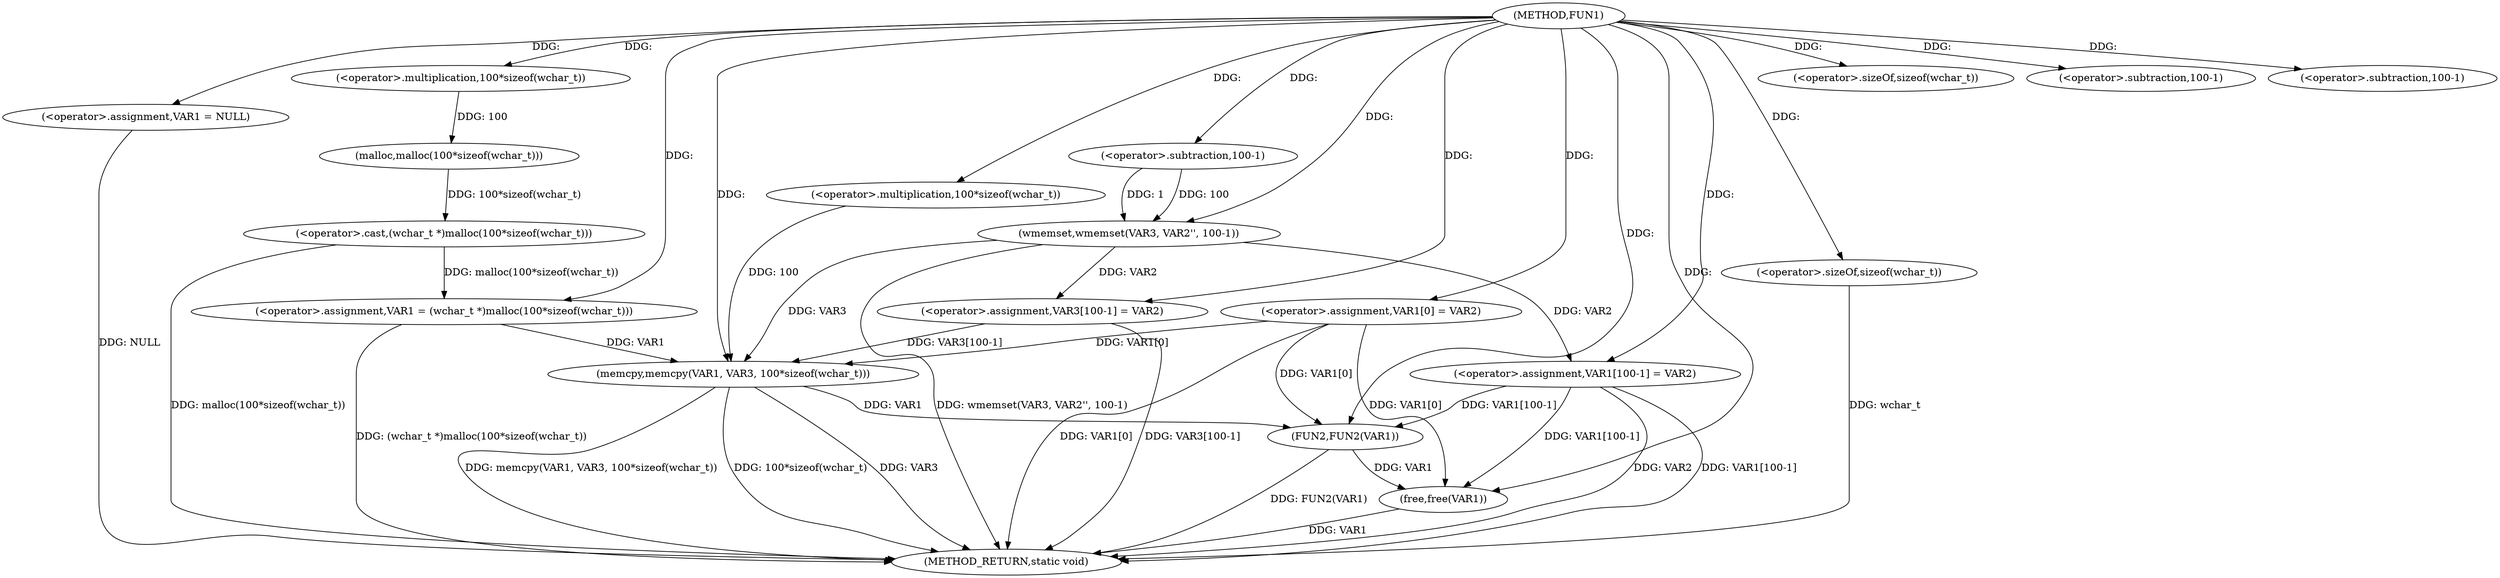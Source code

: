 digraph FUN1 {  
"1000100" [label = "(METHOD,FUN1)" ]
"1000153" [label = "(METHOD_RETURN,static void)" ]
"1000103" [label = "(<operator>.assignment,VAR1 = NULL)" ]
"1000106" [label = "(<operator>.assignment,VAR1 = (wchar_t *)malloc(100*sizeof(wchar_t)))" ]
"1000108" [label = "(<operator>.cast,(wchar_t *)malloc(100*sizeof(wchar_t)))" ]
"1000110" [label = "(malloc,malloc(100*sizeof(wchar_t)))" ]
"1000111" [label = "(<operator>.multiplication,100*sizeof(wchar_t))" ]
"1000113" [label = "(<operator>.sizeOf,sizeof(wchar_t))" ]
"1000115" [label = "(<operator>.assignment,VAR1[0] = VAR2)" ]
"1000122" [label = "(wmemset,wmemset(VAR3, VAR2'', 100-1))" ]
"1000125" [label = "(<operator>.subtraction,100-1)" ]
"1000128" [label = "(<operator>.assignment,VAR3[100-1] = VAR2)" ]
"1000131" [label = "(<operator>.subtraction,100-1)" ]
"1000135" [label = "(memcpy,memcpy(VAR1, VAR3, 100*sizeof(wchar_t)))" ]
"1000138" [label = "(<operator>.multiplication,100*sizeof(wchar_t))" ]
"1000140" [label = "(<operator>.sizeOf,sizeof(wchar_t))" ]
"1000142" [label = "(<operator>.assignment,VAR1[100-1] = VAR2)" ]
"1000145" [label = "(<operator>.subtraction,100-1)" ]
"1000149" [label = "(FUN2,FUN2(VAR1))" ]
"1000151" [label = "(free,free(VAR1))" ]
  "1000106" -> "1000153"  [ label = "DDG: (wchar_t *)malloc(100*sizeof(wchar_t))"] 
  "1000103" -> "1000153"  [ label = "DDG: NULL"] 
  "1000140" -> "1000153"  [ label = "DDG: wchar_t"] 
  "1000115" -> "1000153"  [ label = "DDG: VAR1[0]"] 
  "1000151" -> "1000153"  [ label = "DDG: VAR1"] 
  "1000128" -> "1000153"  [ label = "DDG: VAR3[100-1]"] 
  "1000149" -> "1000153"  [ label = "DDG: FUN2(VAR1)"] 
  "1000142" -> "1000153"  [ label = "DDG: VAR2"] 
  "1000135" -> "1000153"  [ label = "DDG: memcpy(VAR1, VAR3, 100*sizeof(wchar_t))"] 
  "1000108" -> "1000153"  [ label = "DDG: malloc(100*sizeof(wchar_t))"] 
  "1000142" -> "1000153"  [ label = "DDG: VAR1[100-1]"] 
  "1000122" -> "1000153"  [ label = "DDG: wmemset(VAR3, VAR2'', 100-1)"] 
  "1000135" -> "1000153"  [ label = "DDG: 100*sizeof(wchar_t)"] 
  "1000135" -> "1000153"  [ label = "DDG: VAR3"] 
  "1000100" -> "1000103"  [ label = "DDG: "] 
  "1000108" -> "1000106"  [ label = "DDG: malloc(100*sizeof(wchar_t))"] 
  "1000100" -> "1000106"  [ label = "DDG: "] 
  "1000110" -> "1000108"  [ label = "DDG: 100*sizeof(wchar_t)"] 
  "1000111" -> "1000110"  [ label = "DDG: 100"] 
  "1000100" -> "1000111"  [ label = "DDG: "] 
  "1000100" -> "1000113"  [ label = "DDG: "] 
  "1000100" -> "1000115"  [ label = "DDG: "] 
  "1000100" -> "1000122"  [ label = "DDG: "] 
  "1000125" -> "1000122"  [ label = "DDG: 100"] 
  "1000125" -> "1000122"  [ label = "DDG: 1"] 
  "1000100" -> "1000125"  [ label = "DDG: "] 
  "1000122" -> "1000128"  [ label = "DDG: VAR2"] 
  "1000100" -> "1000128"  [ label = "DDG: "] 
  "1000100" -> "1000131"  [ label = "DDG: "] 
  "1000106" -> "1000135"  [ label = "DDG: VAR1"] 
  "1000115" -> "1000135"  [ label = "DDG: VAR1[0]"] 
  "1000100" -> "1000135"  [ label = "DDG: "] 
  "1000122" -> "1000135"  [ label = "DDG: VAR3"] 
  "1000128" -> "1000135"  [ label = "DDG: VAR3[100-1]"] 
  "1000138" -> "1000135"  [ label = "DDG: 100"] 
  "1000100" -> "1000138"  [ label = "DDG: "] 
  "1000100" -> "1000140"  [ label = "DDG: "] 
  "1000100" -> "1000142"  [ label = "DDG: "] 
  "1000122" -> "1000142"  [ label = "DDG: VAR2"] 
  "1000100" -> "1000145"  [ label = "DDG: "] 
  "1000115" -> "1000149"  [ label = "DDG: VAR1[0]"] 
  "1000142" -> "1000149"  [ label = "DDG: VAR1[100-1]"] 
  "1000135" -> "1000149"  [ label = "DDG: VAR1"] 
  "1000100" -> "1000149"  [ label = "DDG: "] 
  "1000142" -> "1000151"  [ label = "DDG: VAR1[100-1]"] 
  "1000149" -> "1000151"  [ label = "DDG: VAR1"] 
  "1000115" -> "1000151"  [ label = "DDG: VAR1[0]"] 
  "1000100" -> "1000151"  [ label = "DDG: "] 
}
